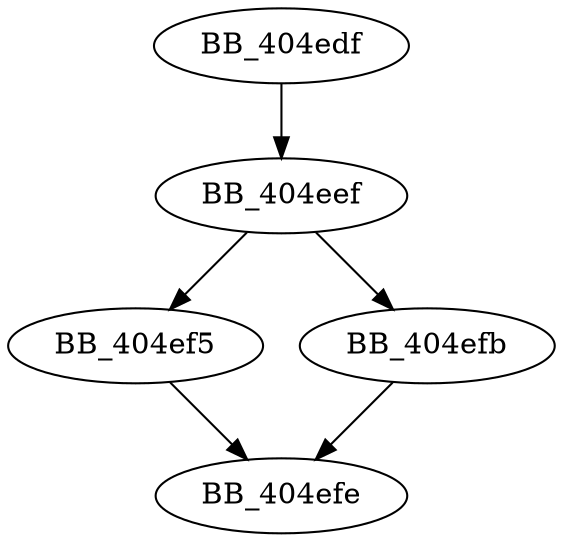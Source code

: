 DiGraph ___crtGetShowWindowMode{
BB_404edf->BB_404eef
BB_404eef->BB_404ef5
BB_404eef->BB_404efb
BB_404ef5->BB_404efe
BB_404efb->BB_404efe
}
